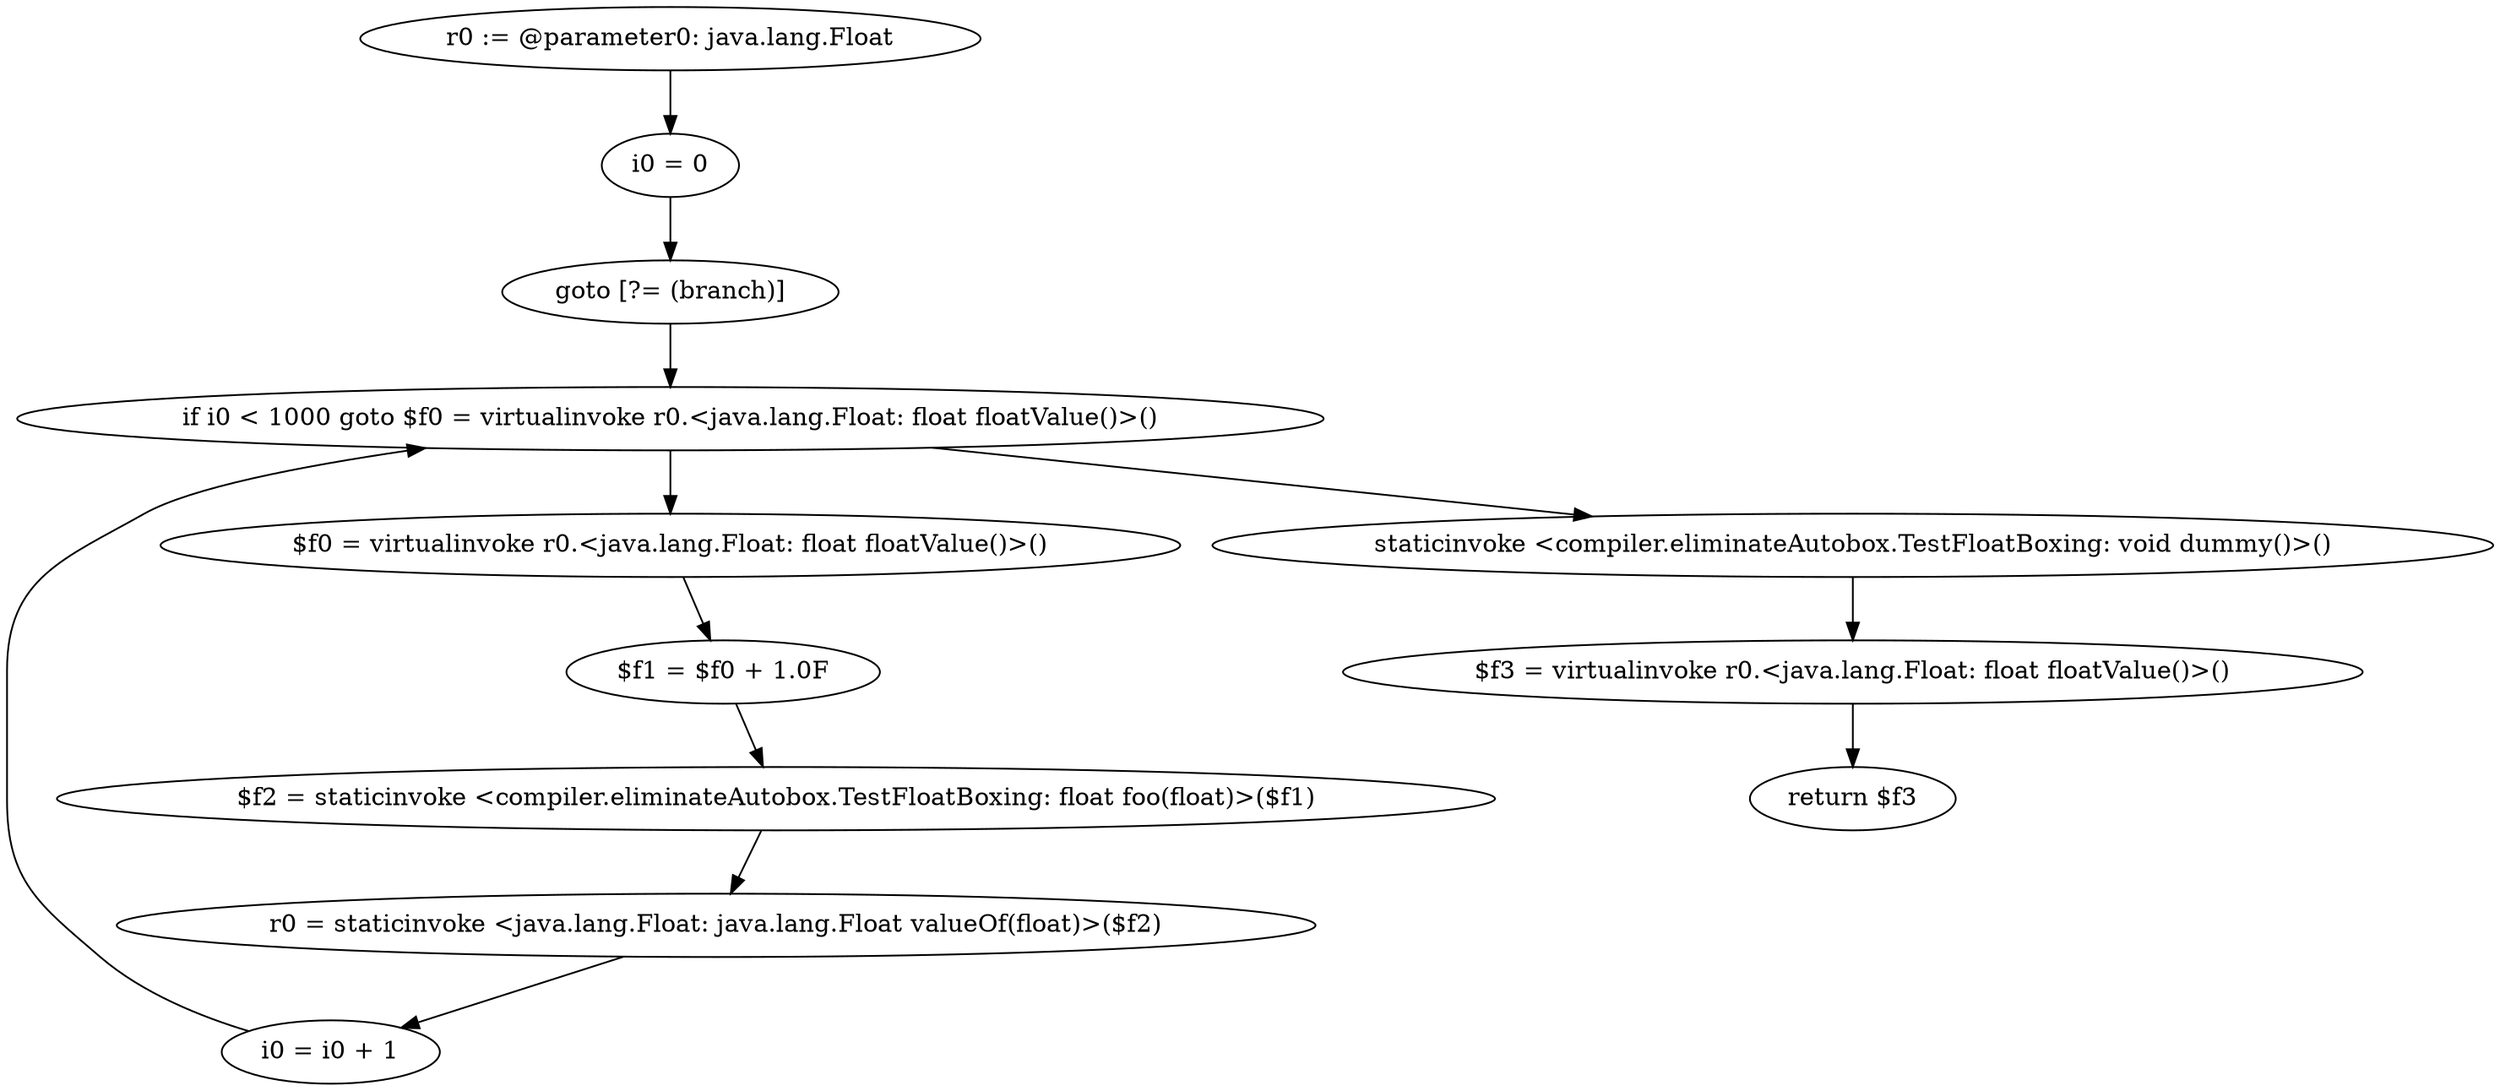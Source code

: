digraph "unitGraph" {
    "r0 := @parameter0: java.lang.Float"
    "i0 = 0"
    "goto [?= (branch)]"
    "$f0 = virtualinvoke r0.<java.lang.Float: float floatValue()>()"
    "$f1 = $f0 + 1.0F"
    "$f2 = staticinvoke <compiler.eliminateAutobox.TestFloatBoxing: float foo(float)>($f1)"
    "r0 = staticinvoke <java.lang.Float: java.lang.Float valueOf(float)>($f2)"
    "i0 = i0 + 1"
    "if i0 < 1000 goto $f0 = virtualinvoke r0.<java.lang.Float: float floatValue()>()"
    "staticinvoke <compiler.eliminateAutobox.TestFloatBoxing: void dummy()>()"
    "$f3 = virtualinvoke r0.<java.lang.Float: float floatValue()>()"
    "return $f3"
    "r0 := @parameter0: java.lang.Float"->"i0 = 0";
    "i0 = 0"->"goto [?= (branch)]";
    "goto [?= (branch)]"->"if i0 < 1000 goto $f0 = virtualinvoke r0.<java.lang.Float: float floatValue()>()";
    "$f0 = virtualinvoke r0.<java.lang.Float: float floatValue()>()"->"$f1 = $f0 + 1.0F";
    "$f1 = $f0 + 1.0F"->"$f2 = staticinvoke <compiler.eliminateAutobox.TestFloatBoxing: float foo(float)>($f1)";
    "$f2 = staticinvoke <compiler.eliminateAutobox.TestFloatBoxing: float foo(float)>($f1)"->"r0 = staticinvoke <java.lang.Float: java.lang.Float valueOf(float)>($f2)";
    "r0 = staticinvoke <java.lang.Float: java.lang.Float valueOf(float)>($f2)"->"i0 = i0 + 1";
    "i0 = i0 + 1"->"if i0 < 1000 goto $f0 = virtualinvoke r0.<java.lang.Float: float floatValue()>()";
    "if i0 < 1000 goto $f0 = virtualinvoke r0.<java.lang.Float: float floatValue()>()"->"staticinvoke <compiler.eliminateAutobox.TestFloatBoxing: void dummy()>()";
    "if i0 < 1000 goto $f0 = virtualinvoke r0.<java.lang.Float: float floatValue()>()"->"$f0 = virtualinvoke r0.<java.lang.Float: float floatValue()>()";
    "staticinvoke <compiler.eliminateAutobox.TestFloatBoxing: void dummy()>()"->"$f3 = virtualinvoke r0.<java.lang.Float: float floatValue()>()";
    "$f3 = virtualinvoke r0.<java.lang.Float: float floatValue()>()"->"return $f3";
}
